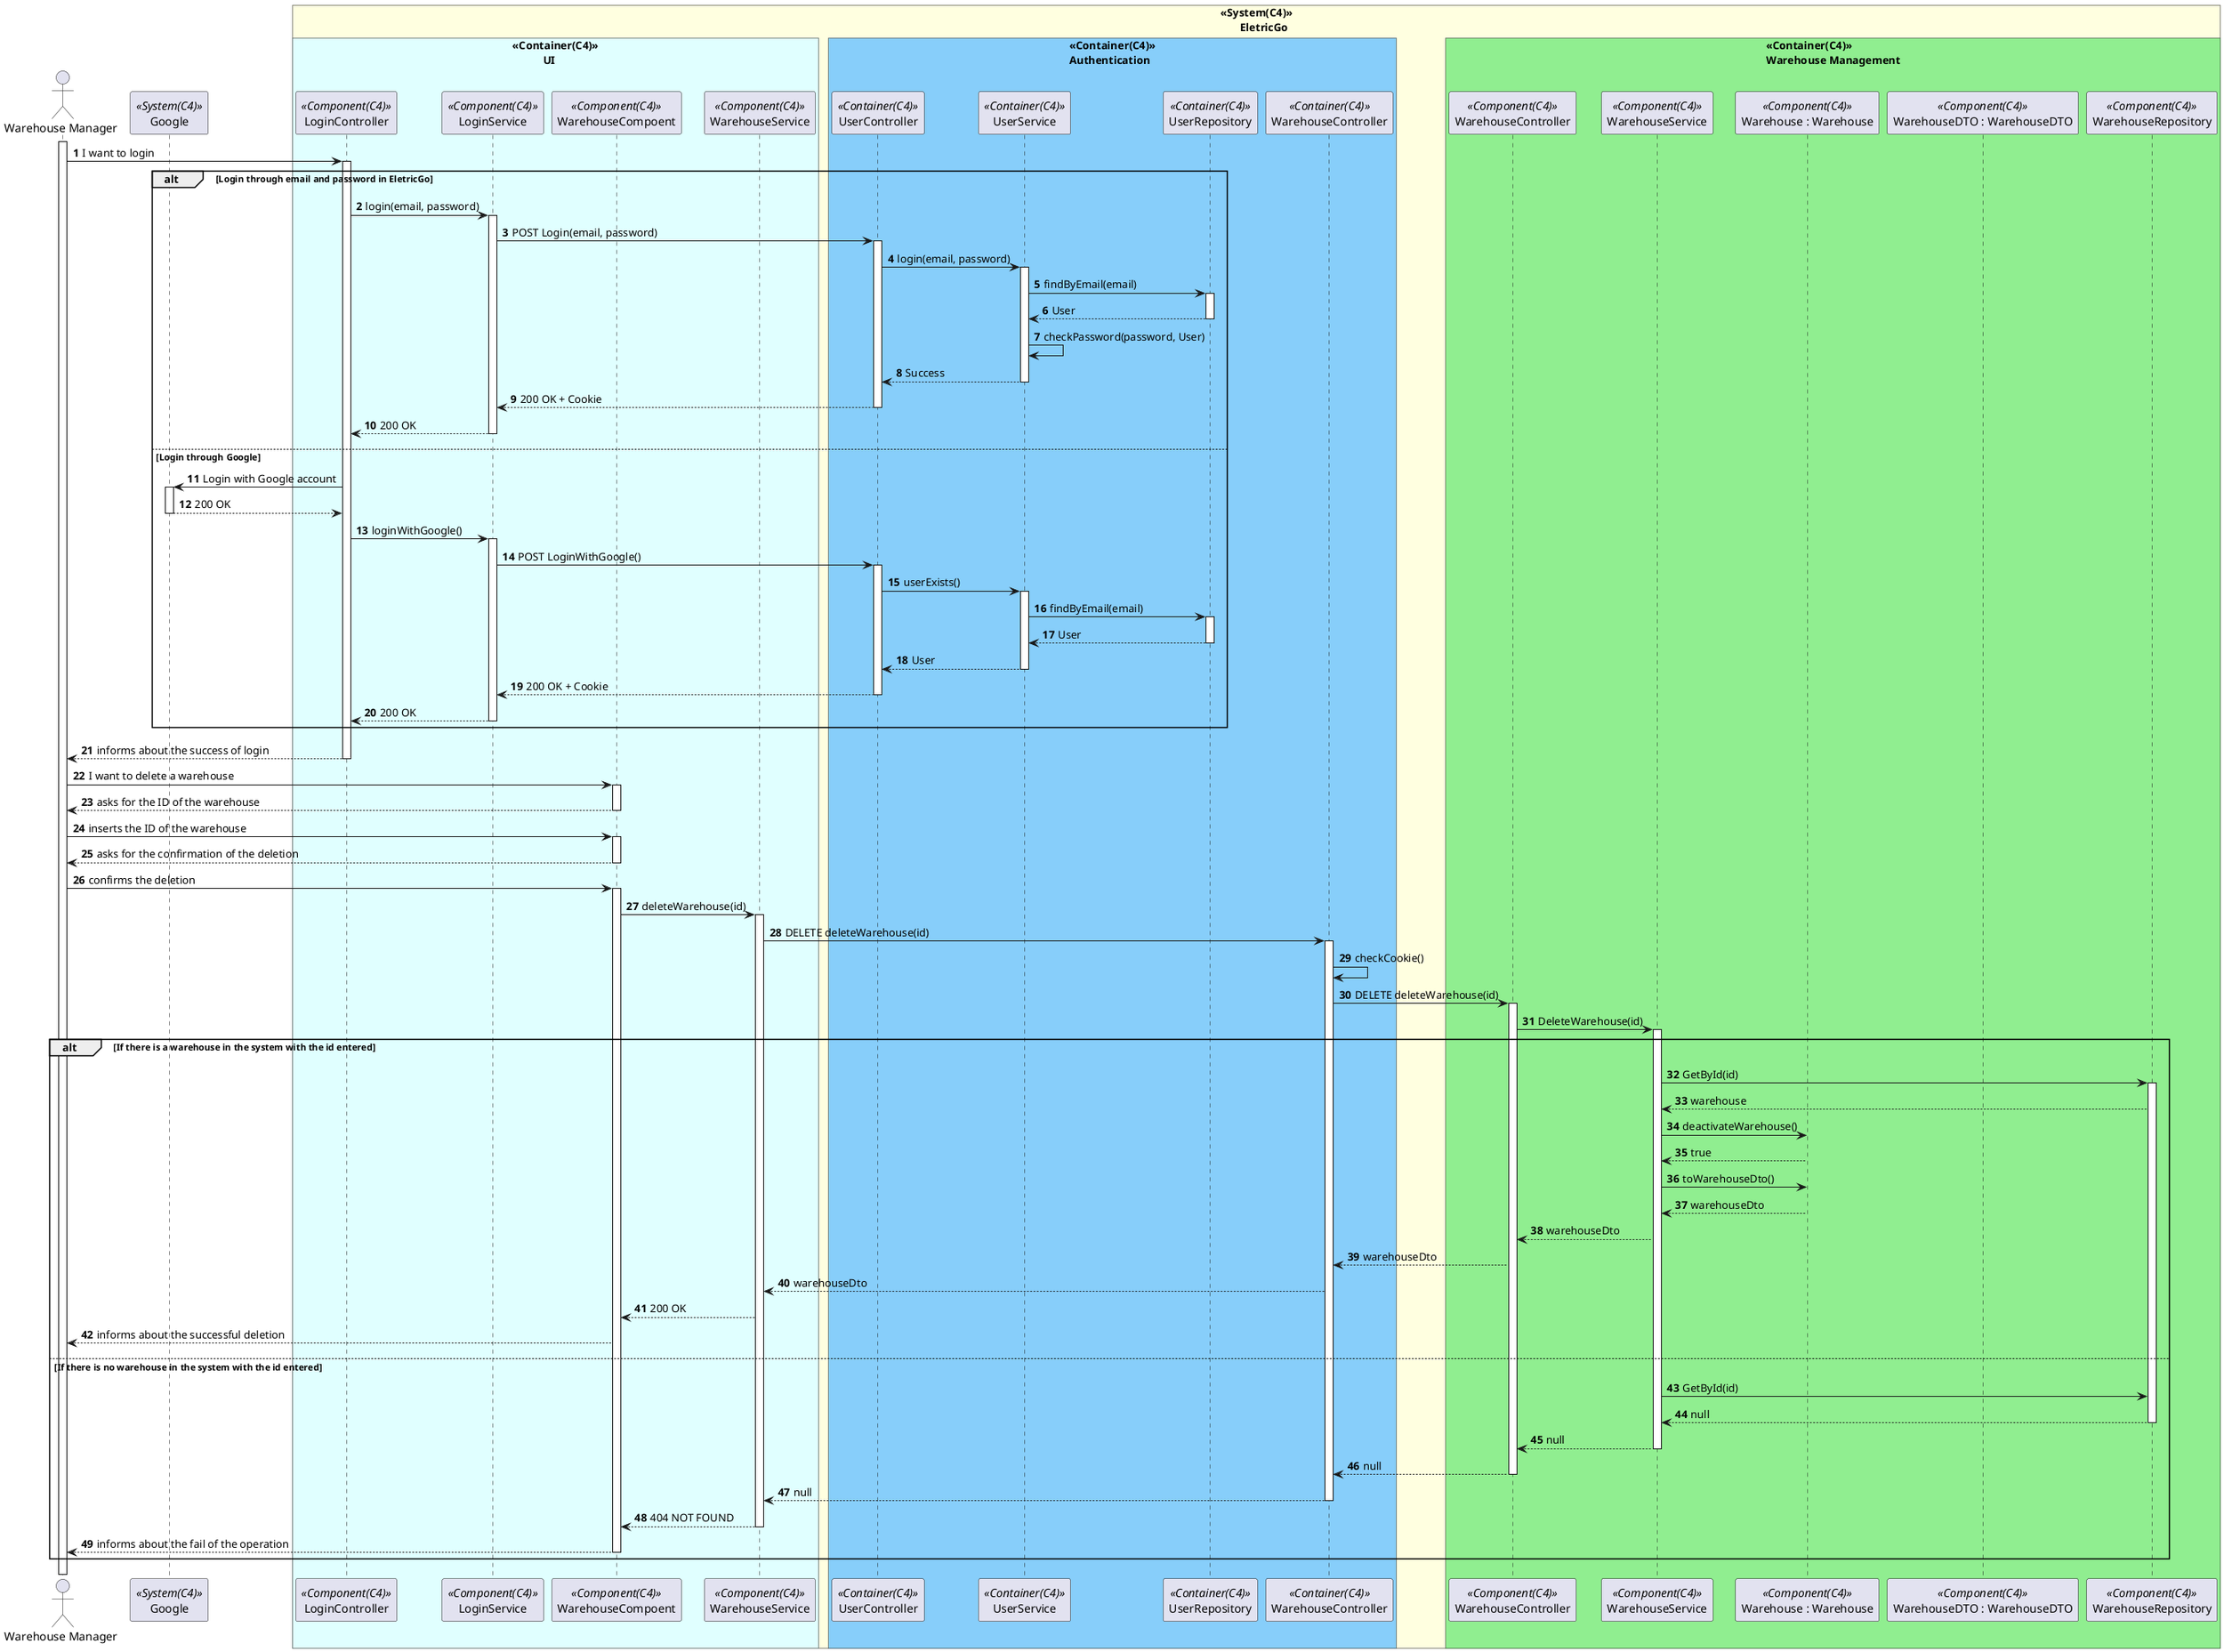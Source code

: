 @startuml DeleteWarehouseSD
autonumber
!pragma teoz true

actor "Warehouse Manager" as admin

participant Google as Google <<System(C4)>>

box "<<System(C4)>>\n       EletricGo" #LightYellow

    box "<<Container(C4)>>\n           UI" #LightCyan
        
        participant LoginController as LoginC <<Component(C4)>>
        participant LoginService as LoginS <<Component(C4)>>
    
    
    
        participant WarehouseCompoent as WarehouseC <<Component(C4)>>
        participant WarehouseService as WarehouseS <<Component(C4)>>
        

    end box

    box "<<Container(C4)>>\nAuthentication" #LightSkyBlue

        participant UserController as UserCTRL <<Container(C4)>> 
        participant UserService as UserServ <<Container(C4)>> 
        participant UserRepository as UserRepo <<Container(C4)>> 

        participant WarehouseController as WarehouseCTRL <<Container(C4)>>

    end box


    box "<<Container(C4)>>\nWarehouse Management" #LightGreen
        participant WarehouseController as  CTL <<Component(C4)>>
        participant WarehouseService as  SV <<Component(C4)>>
        participant "Warehouse : Warehouse" as  Warehouse <<Component(C4)>>
        participant "WarehouseDTO : WarehouseDTO" as  DTO <<Component(C4)>>
        participant WarehouseRepository as  WR <<Component(C4)>>
    end box
end box

activate admin
admin->LoginC: I want to login
activate LoginC

alt Login through email and password in EletricGo


    LoginC -> LoginS: login(email, password)
    activate LoginS
    LoginS -> UserCTRL: POST Login(email, password)
    activate UserCTRL

    UserCTRL -> UserServ: login(email, password)
    activate UserServ
    UserServ -> UserRepo: findByEmail(email)
    activate UserRepo
    UserRepo --> UserServ: User
    deactivate UserRepo
    UserServ -> UserServ: checkPassword(password, User)
    UserServ --> UserCTRL: Success
    deactivate UserServ


    UserCTRL --> LoginS: 200 OK + Cookie
    deactivate UserCTRL

    LoginS --> LoginC: 200 OK
    deactivate LoginS

else Login through Google

    LoginC -> Google: Login with Google account
    activate Google
    Google --> LoginC: 200 OK
    deactivate
    LoginC -> LoginS: loginWithGoogle()
    activate LoginS
    LoginS -> UserCTRL: POST LoginWithGoogle()
    activate UserCTRL
    UserCTRL -> UserServ: userExists()
    activate UserServ
    UserServ -> UserRepo: findByEmail(email)
    activate UserRepo
    UserRepo --> UserServ: User
    deactivate UserRepo
    UserServ --> UserCTRL: User
    deactivate UserServ
    UserCTRL --> LoginS: 200 OK + Cookie
    deactivate UserCTRL
    LoginS --> LoginC: 200 OK
    deactivate LoginS


end



LoginC --> admin: informs about the success of login
deactivate LoginC
admin -> WarehouseC: I want to delete a warehouse
activate WarehouseC

WarehouseC --> admin: asks for the ID of the warehouse
deactivate WarehouseC

admin -> WarehouseC: inserts the ID of the warehouse
activate WarehouseC

WarehouseC --> admin: asks for the confirmation of the deletion
deactivate WarehouseC


admin -> WarehouseC: confirms the deletion
activate WarehouseC

WarehouseC -> WarehouseS : deleteWarehouse(id)
activate WarehouseS
WarehouseS -> WarehouseCTRL : DELETE deleteWarehouse(id)
activate WarehouseCTRL

WarehouseCTRL -> WarehouseCTRL : checkCookie()

WarehouseCTRL -> CTL: DELETE deleteWarehouse(id)
activate CTL
CTL -> SV : DeleteWarehouse(id)
activate SV 



alt If there is a warehouse in the system with the id entered


    SV -> WR : GetById(id)
    activate WR 
    WR --> SV : warehouse
  
    SV -> Warehouse : deactivateWarehouse()
   

    Warehouse --> SV : true 
    

    SV -> Warehouse : toWarehouseDto()
    
    Warehouse--> SV : warehouseDto
    
    SV --> CTL : warehouseDto
    
    CTL --> WarehouseCTRL : warehouseDto
    
    WarehouseCTRL --> WarehouseS : warehouseDto
    
    WarehouseS --> WarehouseC : 200 OK
    
    WarehouseC --> admin: informs about the successful deletion
    

else If there is no warehouse in the system with the id entered

    
    SV -> WR : GetById(id)
    WR --> SV : null
    deactivate WR

    SV --> CTL : null
    deactivate SV
    CTL --> WarehouseCTRL : null
    deactivate CTL

    WarehouseCTRL --> WarehouseS : null 
    deactivate WarehouseCTRL
    WarehouseS --> WarehouseC : 404 NOT FOUND
    deactivate WarehouseS
    

    WarehouseC --> admin : informs about the fail of the operation

    deactivate WarehouseC


end 

deactivate admin
@enduml